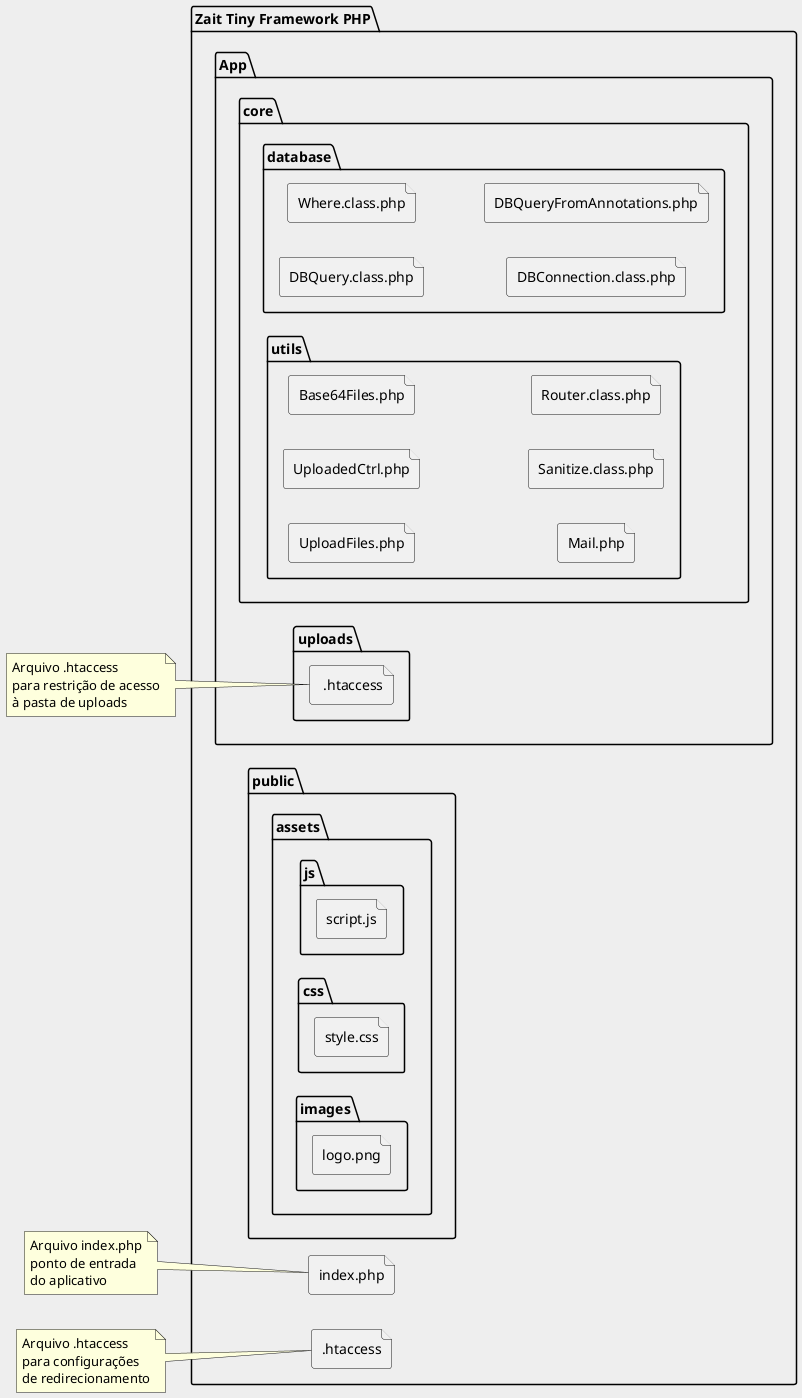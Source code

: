 @startuml

left to right direction

skinparam backgroundColor #EEEEEE
skinparam color #0000FF
	

package "Zait Tiny Framework PHP"{

	file ".htaccess"
	file "index.php"
	
	package "App" {
		package "core" {
		  package "database" {
			file "DBQuery.class.php"
			file "Where.class.php"
			file "DBConnection.class.php"
			file "DBQueryFromAnnotations.php"
		  }
		  package "utils" {
			file "UploadFiles.php"
			file "UploadedCtrl.php"
			file "Base64Files.php"
			file "Mail.php"
			file "Sanitize.class.php"
			file "Router.class.php"
		  }	
		}
		package "uploads" {
			file " .htaccess"
		}
	}
	package "public" {
		package "assets" {
			package "js" {
				file "script.js"
			}
			package "css" {
				   file "style.css"
			}
			package "images"{
				file "logo.png"
			}
		}
	}
}

note left of "index.php": Arquivo index.php\nponto de entrada\ndo aplicativo
note left of ".htaccess": Arquivo .htaccess\npara configurações\nde redirecionamento
note left of " .htaccess": Arquivo .htaccess\npara restrição de acesso\nà pasta de uploads
 

@enduml

